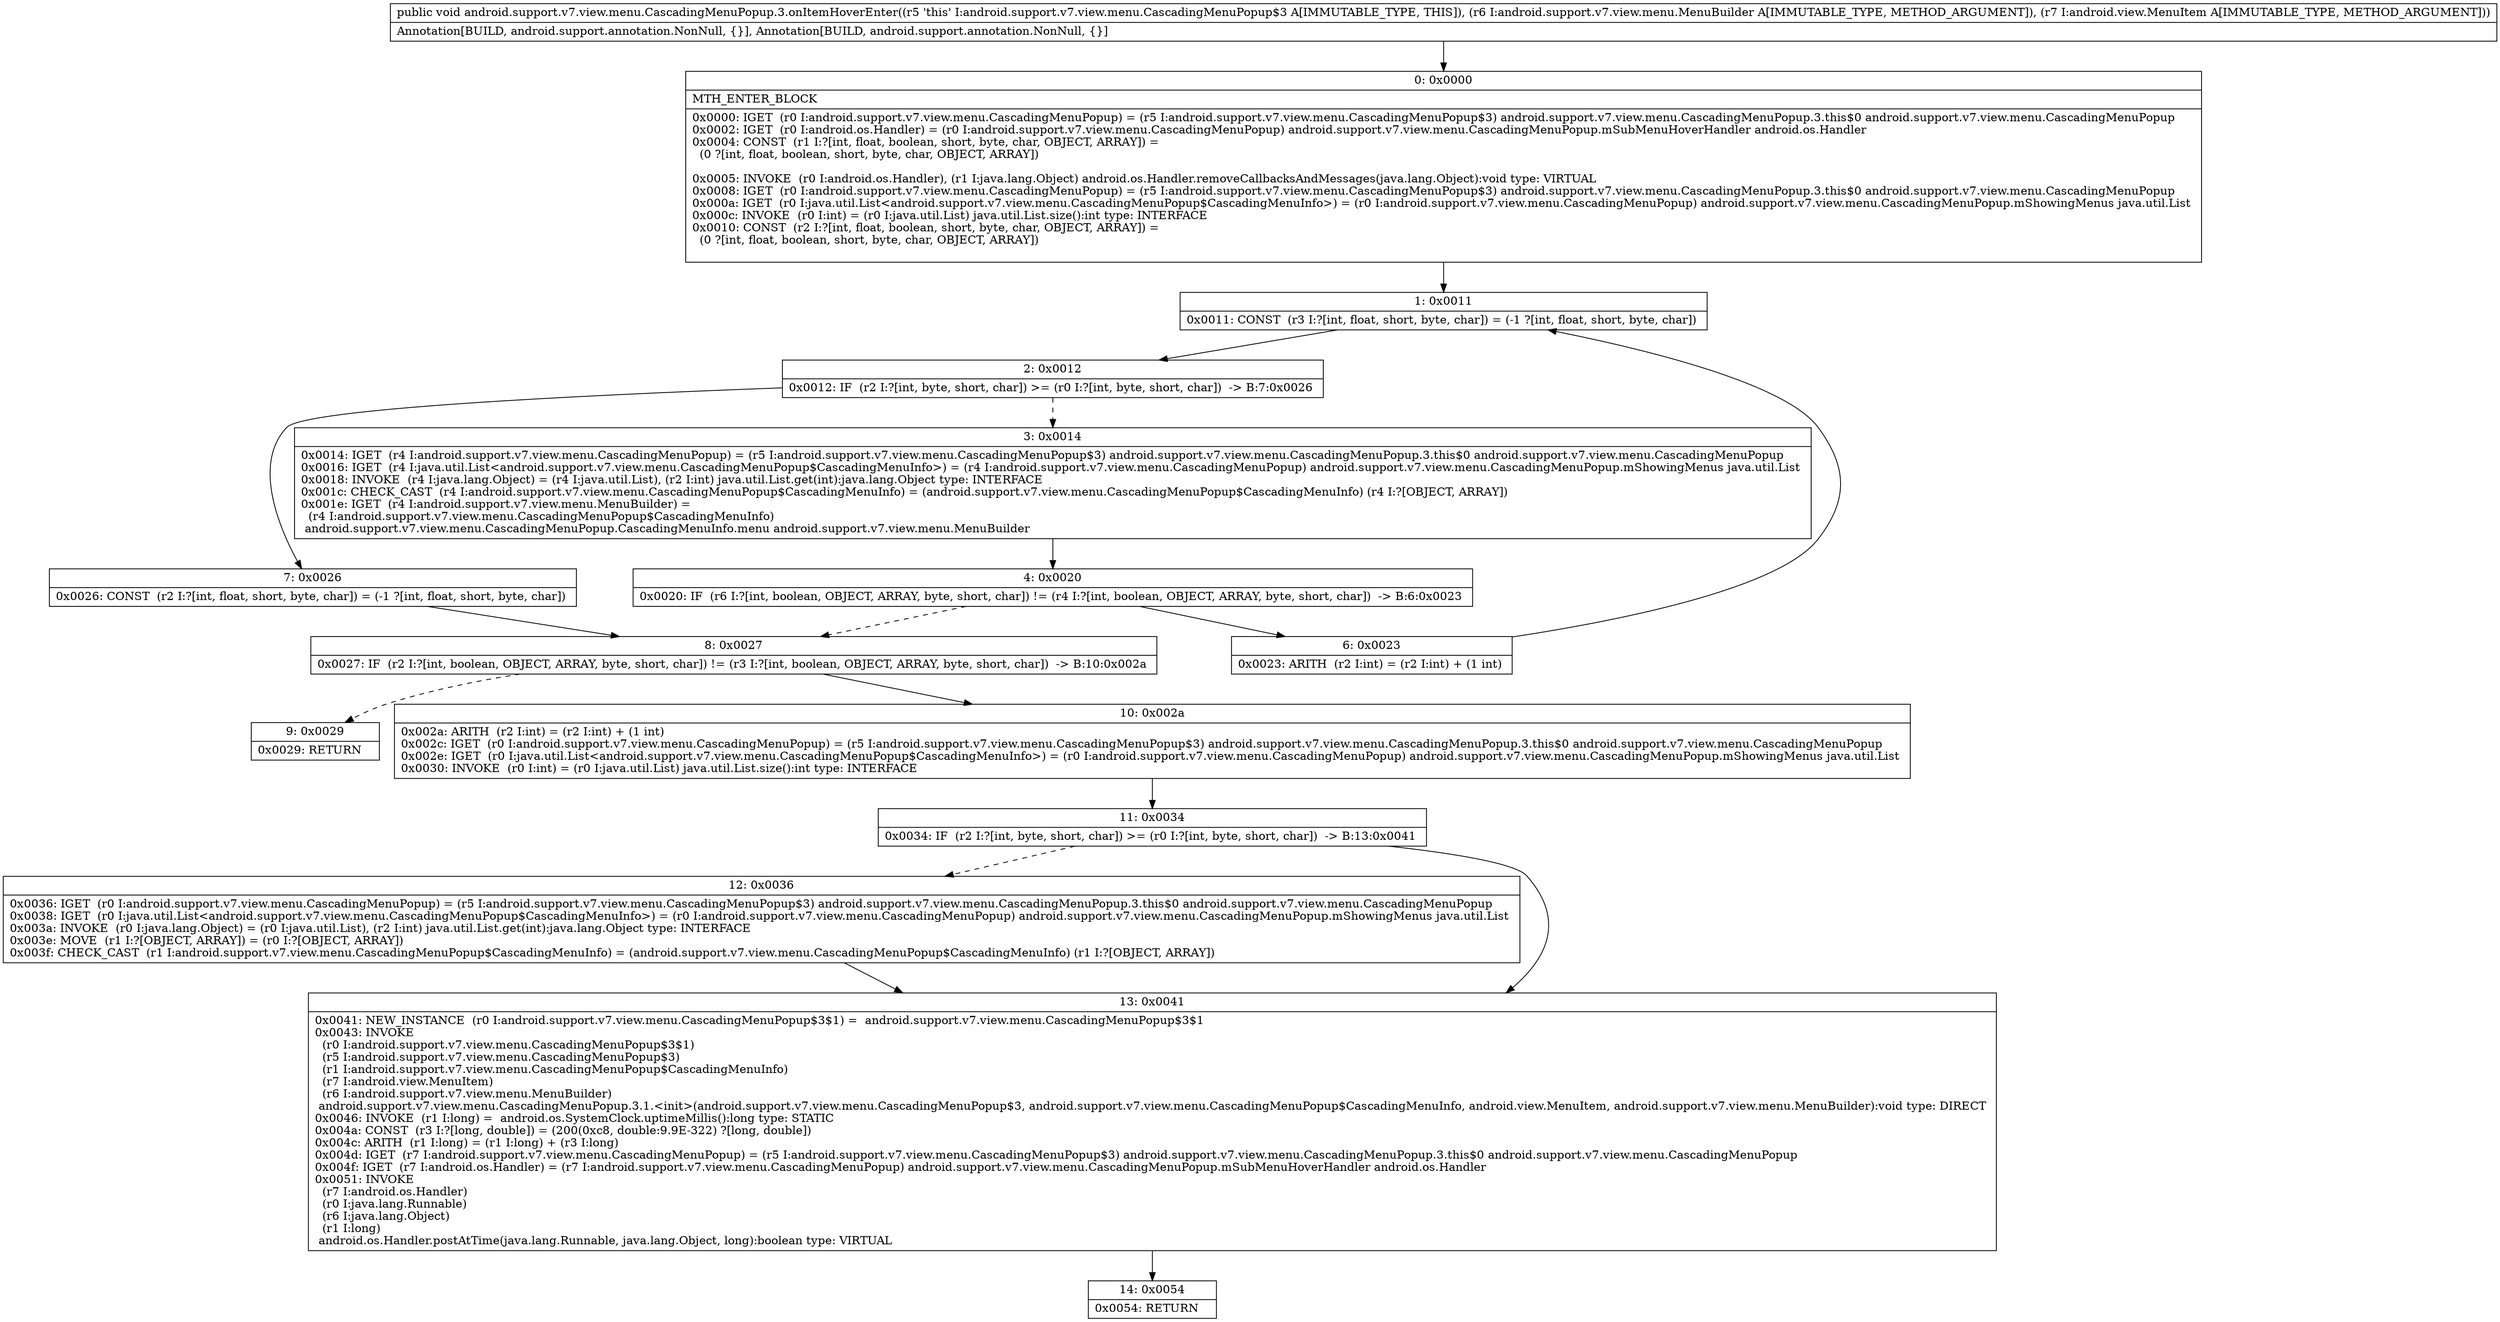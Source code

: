digraph "CFG forandroid.support.v7.view.menu.CascadingMenuPopup.3.onItemHoverEnter(Landroid\/support\/v7\/view\/menu\/MenuBuilder;Landroid\/view\/MenuItem;)V" {
Node_0 [shape=record,label="{0\:\ 0x0000|MTH_ENTER_BLOCK\l|0x0000: IGET  (r0 I:android.support.v7.view.menu.CascadingMenuPopup) = (r5 I:android.support.v7.view.menu.CascadingMenuPopup$3) android.support.v7.view.menu.CascadingMenuPopup.3.this$0 android.support.v7.view.menu.CascadingMenuPopup \l0x0002: IGET  (r0 I:android.os.Handler) = (r0 I:android.support.v7.view.menu.CascadingMenuPopup) android.support.v7.view.menu.CascadingMenuPopup.mSubMenuHoverHandler android.os.Handler \l0x0004: CONST  (r1 I:?[int, float, boolean, short, byte, char, OBJECT, ARRAY]) = \l  (0 ?[int, float, boolean, short, byte, char, OBJECT, ARRAY])\l \l0x0005: INVOKE  (r0 I:android.os.Handler), (r1 I:java.lang.Object) android.os.Handler.removeCallbacksAndMessages(java.lang.Object):void type: VIRTUAL \l0x0008: IGET  (r0 I:android.support.v7.view.menu.CascadingMenuPopup) = (r5 I:android.support.v7.view.menu.CascadingMenuPopup$3) android.support.v7.view.menu.CascadingMenuPopup.3.this$0 android.support.v7.view.menu.CascadingMenuPopup \l0x000a: IGET  (r0 I:java.util.List\<android.support.v7.view.menu.CascadingMenuPopup$CascadingMenuInfo\>) = (r0 I:android.support.v7.view.menu.CascadingMenuPopup) android.support.v7.view.menu.CascadingMenuPopup.mShowingMenus java.util.List \l0x000c: INVOKE  (r0 I:int) = (r0 I:java.util.List) java.util.List.size():int type: INTERFACE \l0x0010: CONST  (r2 I:?[int, float, boolean, short, byte, char, OBJECT, ARRAY]) = \l  (0 ?[int, float, boolean, short, byte, char, OBJECT, ARRAY])\l \l}"];
Node_1 [shape=record,label="{1\:\ 0x0011|0x0011: CONST  (r3 I:?[int, float, short, byte, char]) = (\-1 ?[int, float, short, byte, char]) \l}"];
Node_2 [shape=record,label="{2\:\ 0x0012|0x0012: IF  (r2 I:?[int, byte, short, char]) \>= (r0 I:?[int, byte, short, char])  \-\> B:7:0x0026 \l}"];
Node_3 [shape=record,label="{3\:\ 0x0014|0x0014: IGET  (r4 I:android.support.v7.view.menu.CascadingMenuPopup) = (r5 I:android.support.v7.view.menu.CascadingMenuPopup$3) android.support.v7.view.menu.CascadingMenuPopup.3.this$0 android.support.v7.view.menu.CascadingMenuPopup \l0x0016: IGET  (r4 I:java.util.List\<android.support.v7.view.menu.CascadingMenuPopup$CascadingMenuInfo\>) = (r4 I:android.support.v7.view.menu.CascadingMenuPopup) android.support.v7.view.menu.CascadingMenuPopup.mShowingMenus java.util.List \l0x0018: INVOKE  (r4 I:java.lang.Object) = (r4 I:java.util.List), (r2 I:int) java.util.List.get(int):java.lang.Object type: INTERFACE \l0x001c: CHECK_CAST  (r4 I:android.support.v7.view.menu.CascadingMenuPopup$CascadingMenuInfo) = (android.support.v7.view.menu.CascadingMenuPopup$CascadingMenuInfo) (r4 I:?[OBJECT, ARRAY]) \l0x001e: IGET  (r4 I:android.support.v7.view.menu.MenuBuilder) = \l  (r4 I:android.support.v7.view.menu.CascadingMenuPopup$CascadingMenuInfo)\l android.support.v7.view.menu.CascadingMenuPopup.CascadingMenuInfo.menu android.support.v7.view.menu.MenuBuilder \l}"];
Node_4 [shape=record,label="{4\:\ 0x0020|0x0020: IF  (r6 I:?[int, boolean, OBJECT, ARRAY, byte, short, char]) != (r4 I:?[int, boolean, OBJECT, ARRAY, byte, short, char])  \-\> B:6:0x0023 \l}"];
Node_6 [shape=record,label="{6\:\ 0x0023|0x0023: ARITH  (r2 I:int) = (r2 I:int) + (1 int) \l}"];
Node_7 [shape=record,label="{7\:\ 0x0026|0x0026: CONST  (r2 I:?[int, float, short, byte, char]) = (\-1 ?[int, float, short, byte, char]) \l}"];
Node_8 [shape=record,label="{8\:\ 0x0027|0x0027: IF  (r2 I:?[int, boolean, OBJECT, ARRAY, byte, short, char]) != (r3 I:?[int, boolean, OBJECT, ARRAY, byte, short, char])  \-\> B:10:0x002a \l}"];
Node_9 [shape=record,label="{9\:\ 0x0029|0x0029: RETURN   \l}"];
Node_10 [shape=record,label="{10\:\ 0x002a|0x002a: ARITH  (r2 I:int) = (r2 I:int) + (1 int) \l0x002c: IGET  (r0 I:android.support.v7.view.menu.CascadingMenuPopup) = (r5 I:android.support.v7.view.menu.CascadingMenuPopup$3) android.support.v7.view.menu.CascadingMenuPopup.3.this$0 android.support.v7.view.menu.CascadingMenuPopup \l0x002e: IGET  (r0 I:java.util.List\<android.support.v7.view.menu.CascadingMenuPopup$CascadingMenuInfo\>) = (r0 I:android.support.v7.view.menu.CascadingMenuPopup) android.support.v7.view.menu.CascadingMenuPopup.mShowingMenus java.util.List \l0x0030: INVOKE  (r0 I:int) = (r0 I:java.util.List) java.util.List.size():int type: INTERFACE \l}"];
Node_11 [shape=record,label="{11\:\ 0x0034|0x0034: IF  (r2 I:?[int, byte, short, char]) \>= (r0 I:?[int, byte, short, char])  \-\> B:13:0x0041 \l}"];
Node_12 [shape=record,label="{12\:\ 0x0036|0x0036: IGET  (r0 I:android.support.v7.view.menu.CascadingMenuPopup) = (r5 I:android.support.v7.view.menu.CascadingMenuPopup$3) android.support.v7.view.menu.CascadingMenuPopup.3.this$0 android.support.v7.view.menu.CascadingMenuPopup \l0x0038: IGET  (r0 I:java.util.List\<android.support.v7.view.menu.CascadingMenuPopup$CascadingMenuInfo\>) = (r0 I:android.support.v7.view.menu.CascadingMenuPopup) android.support.v7.view.menu.CascadingMenuPopup.mShowingMenus java.util.List \l0x003a: INVOKE  (r0 I:java.lang.Object) = (r0 I:java.util.List), (r2 I:int) java.util.List.get(int):java.lang.Object type: INTERFACE \l0x003e: MOVE  (r1 I:?[OBJECT, ARRAY]) = (r0 I:?[OBJECT, ARRAY]) \l0x003f: CHECK_CAST  (r1 I:android.support.v7.view.menu.CascadingMenuPopup$CascadingMenuInfo) = (android.support.v7.view.menu.CascadingMenuPopup$CascadingMenuInfo) (r1 I:?[OBJECT, ARRAY]) \l}"];
Node_13 [shape=record,label="{13\:\ 0x0041|0x0041: NEW_INSTANCE  (r0 I:android.support.v7.view.menu.CascadingMenuPopup$3$1) =  android.support.v7.view.menu.CascadingMenuPopup$3$1 \l0x0043: INVOKE  \l  (r0 I:android.support.v7.view.menu.CascadingMenuPopup$3$1)\l  (r5 I:android.support.v7.view.menu.CascadingMenuPopup$3)\l  (r1 I:android.support.v7.view.menu.CascadingMenuPopup$CascadingMenuInfo)\l  (r7 I:android.view.MenuItem)\l  (r6 I:android.support.v7.view.menu.MenuBuilder)\l android.support.v7.view.menu.CascadingMenuPopup.3.1.\<init\>(android.support.v7.view.menu.CascadingMenuPopup$3, android.support.v7.view.menu.CascadingMenuPopup$CascadingMenuInfo, android.view.MenuItem, android.support.v7.view.menu.MenuBuilder):void type: DIRECT \l0x0046: INVOKE  (r1 I:long) =  android.os.SystemClock.uptimeMillis():long type: STATIC \l0x004a: CONST  (r3 I:?[long, double]) = (200(0xc8, double:9.9E\-322) ?[long, double]) \l0x004c: ARITH  (r1 I:long) = (r1 I:long) + (r3 I:long) \l0x004d: IGET  (r7 I:android.support.v7.view.menu.CascadingMenuPopup) = (r5 I:android.support.v7.view.menu.CascadingMenuPopup$3) android.support.v7.view.menu.CascadingMenuPopup.3.this$0 android.support.v7.view.menu.CascadingMenuPopup \l0x004f: IGET  (r7 I:android.os.Handler) = (r7 I:android.support.v7.view.menu.CascadingMenuPopup) android.support.v7.view.menu.CascadingMenuPopup.mSubMenuHoverHandler android.os.Handler \l0x0051: INVOKE  \l  (r7 I:android.os.Handler)\l  (r0 I:java.lang.Runnable)\l  (r6 I:java.lang.Object)\l  (r1 I:long)\l android.os.Handler.postAtTime(java.lang.Runnable, java.lang.Object, long):boolean type: VIRTUAL \l}"];
Node_14 [shape=record,label="{14\:\ 0x0054|0x0054: RETURN   \l}"];
MethodNode[shape=record,label="{public void android.support.v7.view.menu.CascadingMenuPopup.3.onItemHoverEnter((r5 'this' I:android.support.v7.view.menu.CascadingMenuPopup$3 A[IMMUTABLE_TYPE, THIS]), (r6 I:android.support.v7.view.menu.MenuBuilder A[IMMUTABLE_TYPE, METHOD_ARGUMENT]), (r7 I:android.view.MenuItem A[IMMUTABLE_TYPE, METHOD_ARGUMENT]))  | Annotation[BUILD, android.support.annotation.NonNull, \{\}], Annotation[BUILD, android.support.annotation.NonNull, \{\}]\l}"];
MethodNode -> Node_0;
Node_0 -> Node_1;
Node_1 -> Node_2;
Node_2 -> Node_3[style=dashed];
Node_2 -> Node_7;
Node_3 -> Node_4;
Node_4 -> Node_6;
Node_4 -> Node_8[style=dashed];
Node_6 -> Node_1;
Node_7 -> Node_8;
Node_8 -> Node_9[style=dashed];
Node_8 -> Node_10;
Node_10 -> Node_11;
Node_11 -> Node_12[style=dashed];
Node_11 -> Node_13;
Node_12 -> Node_13;
Node_13 -> Node_14;
}

